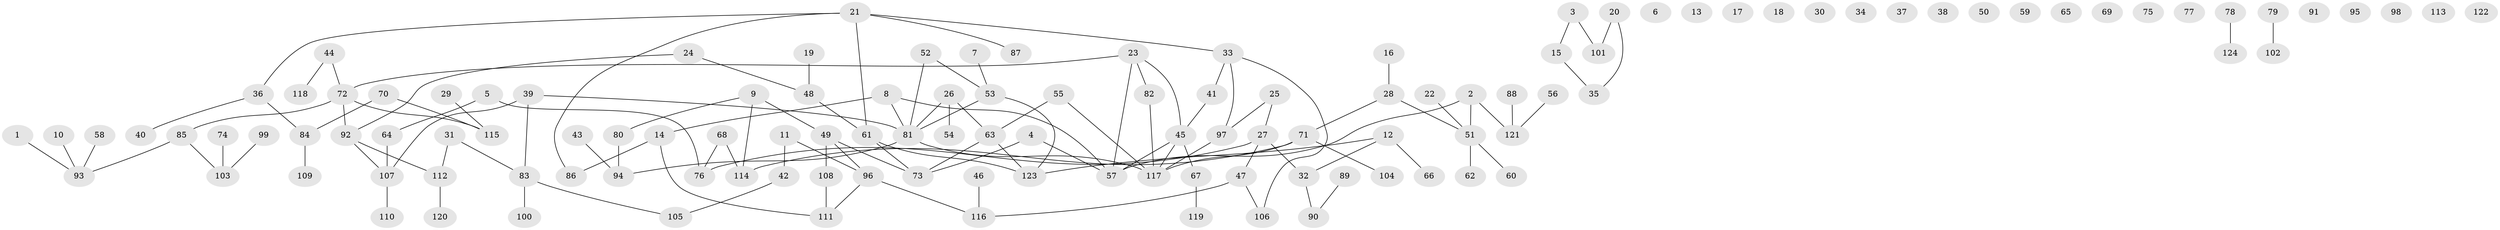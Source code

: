 // Generated by graph-tools (version 1.1) at 2025/39/03/09/25 04:39:04]
// undirected, 124 vertices, 128 edges
graph export_dot {
graph [start="1"]
  node [color=gray90,style=filled];
  1;
  2;
  3;
  4;
  5;
  6;
  7;
  8;
  9;
  10;
  11;
  12;
  13;
  14;
  15;
  16;
  17;
  18;
  19;
  20;
  21;
  22;
  23;
  24;
  25;
  26;
  27;
  28;
  29;
  30;
  31;
  32;
  33;
  34;
  35;
  36;
  37;
  38;
  39;
  40;
  41;
  42;
  43;
  44;
  45;
  46;
  47;
  48;
  49;
  50;
  51;
  52;
  53;
  54;
  55;
  56;
  57;
  58;
  59;
  60;
  61;
  62;
  63;
  64;
  65;
  66;
  67;
  68;
  69;
  70;
  71;
  72;
  73;
  74;
  75;
  76;
  77;
  78;
  79;
  80;
  81;
  82;
  83;
  84;
  85;
  86;
  87;
  88;
  89;
  90;
  91;
  92;
  93;
  94;
  95;
  96;
  97;
  98;
  99;
  100;
  101;
  102;
  103;
  104;
  105;
  106;
  107;
  108;
  109;
  110;
  111;
  112;
  113;
  114;
  115;
  116;
  117;
  118;
  119;
  120;
  121;
  122;
  123;
  124;
  1 -- 93;
  2 -- 51;
  2 -- 57;
  2 -- 121;
  3 -- 15;
  3 -- 101;
  4 -- 57;
  4 -- 73;
  5 -- 64;
  5 -- 76;
  7 -- 53;
  8 -- 14;
  8 -- 57;
  8 -- 81;
  9 -- 49;
  9 -- 80;
  9 -- 114;
  10 -- 93;
  11 -- 42;
  11 -- 96;
  12 -- 32;
  12 -- 66;
  12 -- 123;
  14 -- 86;
  14 -- 111;
  15 -- 35;
  16 -- 28;
  19 -- 48;
  20 -- 35;
  20 -- 101;
  21 -- 33;
  21 -- 36;
  21 -- 61;
  21 -- 86;
  21 -- 87;
  22 -- 51;
  23 -- 45;
  23 -- 57;
  23 -- 72;
  23 -- 82;
  24 -- 48;
  24 -- 92;
  25 -- 27;
  25 -- 97;
  26 -- 54;
  26 -- 63;
  26 -- 81;
  27 -- 32;
  27 -- 47;
  27 -- 76;
  28 -- 51;
  28 -- 71;
  29 -- 115;
  31 -- 83;
  31 -- 112;
  32 -- 90;
  33 -- 41;
  33 -- 97;
  33 -- 106;
  36 -- 40;
  36 -- 84;
  39 -- 81;
  39 -- 83;
  39 -- 107;
  41 -- 45;
  42 -- 105;
  43 -- 94;
  44 -- 72;
  44 -- 118;
  45 -- 57;
  45 -- 67;
  45 -- 117;
  46 -- 116;
  47 -- 106;
  47 -- 116;
  48 -- 61;
  49 -- 73;
  49 -- 96;
  49 -- 108;
  51 -- 60;
  51 -- 62;
  52 -- 53;
  52 -- 81;
  53 -- 81;
  53 -- 123;
  55 -- 63;
  55 -- 117;
  56 -- 121;
  58 -- 93;
  61 -- 73;
  61 -- 123;
  63 -- 73;
  63 -- 123;
  64 -- 107;
  67 -- 119;
  68 -- 76;
  68 -- 114;
  70 -- 84;
  70 -- 115;
  71 -- 104;
  71 -- 114;
  71 -- 117;
  72 -- 85;
  72 -- 92;
  72 -- 115;
  74 -- 103;
  78 -- 124;
  79 -- 102;
  80 -- 94;
  81 -- 94;
  81 -- 117;
  82 -- 117;
  83 -- 100;
  83 -- 105;
  84 -- 109;
  85 -- 93;
  85 -- 103;
  88 -- 121;
  89 -- 90;
  92 -- 107;
  92 -- 112;
  96 -- 111;
  96 -- 116;
  97 -- 117;
  99 -- 103;
  107 -- 110;
  108 -- 111;
  112 -- 120;
}
